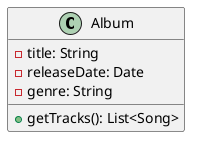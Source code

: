 @startuml
class Album {
  - title: String
  - releaseDate: Date
  - genre: String
  + getTracks(): List<Song>
}
@enduml